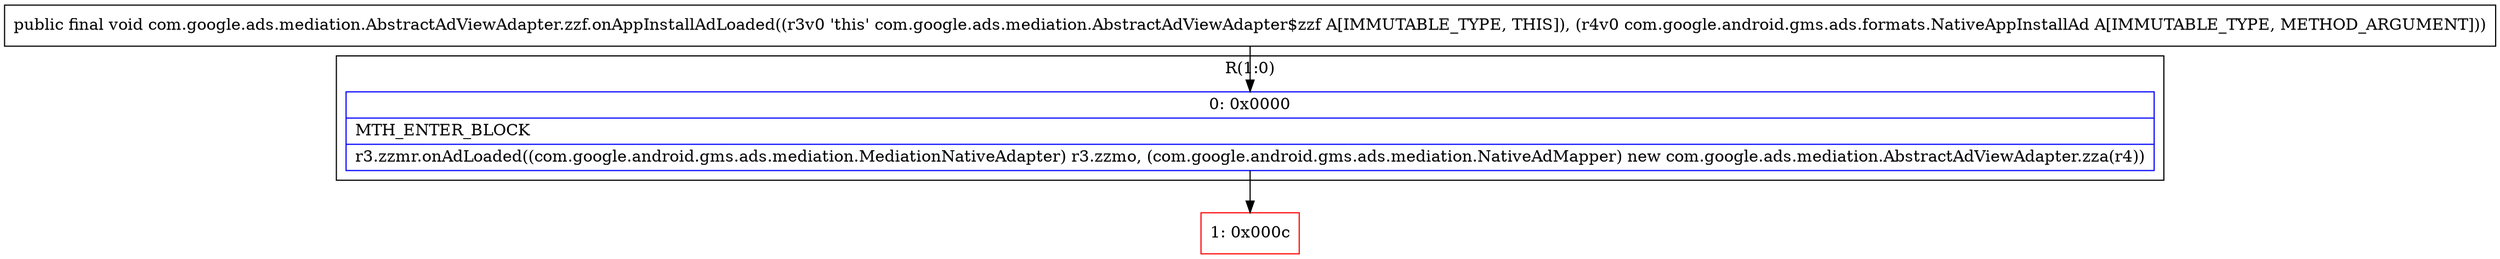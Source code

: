 digraph "CFG forcom.google.ads.mediation.AbstractAdViewAdapter.zzf.onAppInstallAdLoaded(Lcom\/google\/android\/gms\/ads\/formats\/NativeAppInstallAd;)V" {
subgraph cluster_Region_621650094 {
label = "R(1:0)";
node [shape=record,color=blue];
Node_0 [shape=record,label="{0\:\ 0x0000|MTH_ENTER_BLOCK\l|r3.zzmr.onAdLoaded((com.google.android.gms.ads.mediation.MediationNativeAdapter) r3.zzmo, (com.google.android.gms.ads.mediation.NativeAdMapper) new com.google.ads.mediation.AbstractAdViewAdapter.zza(r4))\l}"];
}
Node_1 [shape=record,color=red,label="{1\:\ 0x000c}"];
MethodNode[shape=record,label="{public final void com.google.ads.mediation.AbstractAdViewAdapter.zzf.onAppInstallAdLoaded((r3v0 'this' com.google.ads.mediation.AbstractAdViewAdapter$zzf A[IMMUTABLE_TYPE, THIS]), (r4v0 com.google.android.gms.ads.formats.NativeAppInstallAd A[IMMUTABLE_TYPE, METHOD_ARGUMENT])) }"];
MethodNode -> Node_0;
Node_0 -> Node_1;
}

